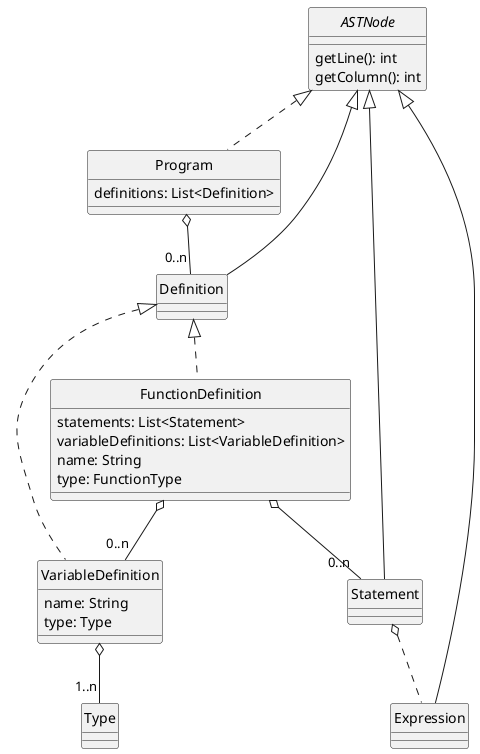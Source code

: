 @startuml Program
skinparam style strictuml
skinparam monochrome true


interface ASTNode {
    getLine(): int
    getColumn(): int
}

class Program {
    definitions: List<Definition>
}

class Statement

class Expression

class Definition

class VariableDefinition {
    name: String
    type: Type
}

class FunctionDefinition {
    statements: List<Statement>
    variableDefinitions: List<VariableDefinition>
    name: String
    type: FunctionType
}

class Type

ASTNode <|.. Program
ASTNode <|-- Statement
ASTNode <|-- Expression
ASTNode <|-- Definition
Program o-- "0..n" Definition
Statement o.. Expression
Definition <|.. VariableDefinition
Definition <|.. FunctionDefinition
FunctionDefinition o-- "0..n" Statement
FunctionDefinition o-- "0..n" VariableDefinition
VariableDefinition o-- "1..n" Type

@enduml
